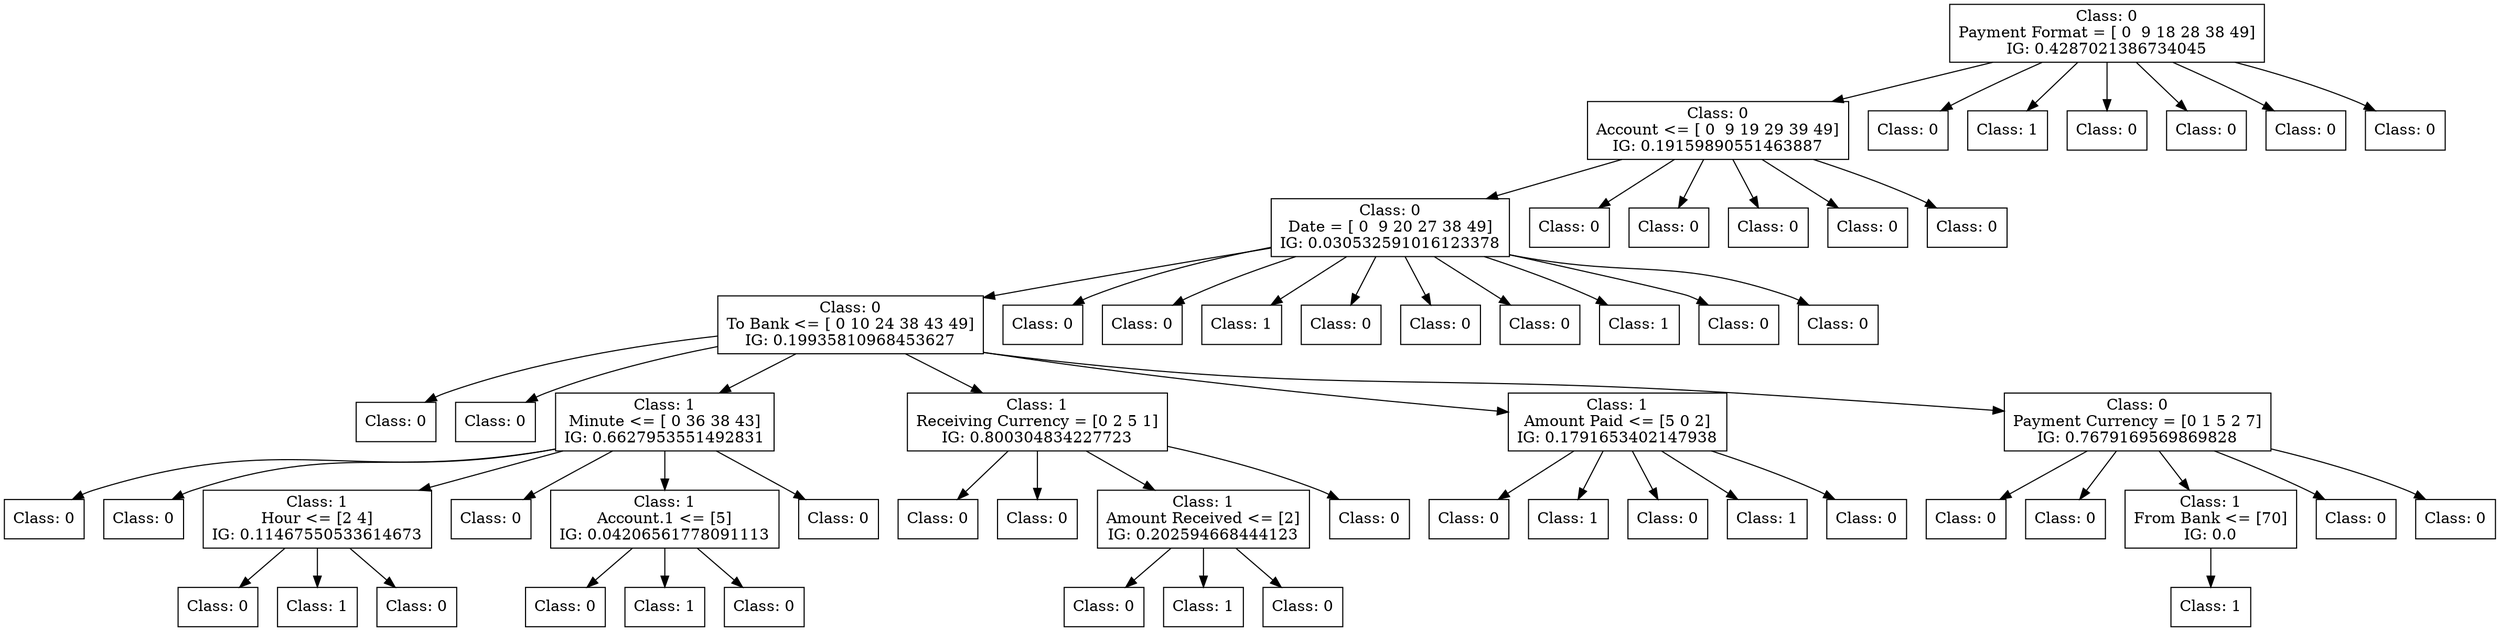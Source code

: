 digraph DecisionTree {
	rankdir=TD;
	node [shape=box];
	2512002167424 [label="Class: 0
Payment Format = [ 0  9 18 28 38 49]
IG: 0.4287021386734045"];
	2509816999616 [label="Class: 0
Account <= [ 0  9 19 29 39 49]
IG: 0.19159890551463887"];
	2512002167424 -> 2509816999616;
	2512002170592 [label="Class: 0
Date = [ 0  9 20 27 38 49]
IG: 0.030532591016123378"];
	2509816999616 -> 2512002170592;
	2512002158688 [label="Class: 0
To Bank <= [ 0 10 24 38 43 49]
IG: 0.19935810968453627"];
	2512002170592 -> 2512002158688;
	2512002166944 [label="Class: 0
"];
	2512002158688 -> 2512002166944;
	2512002155904 [label="Class: 0
"];
	2512002158688 -> 2512002155904;
	2512002168576 [label="Class: 1
Minute <= [ 0 36 38 43]
IG: 0.6627953551492831"];
	2512002158688 -> 2512002168576;
	2512890201904 [label="Class: 0
"];
	2512002168576 -> 2512890201904;
	2512890202288 [label="Class: 0
"];
	2512002168576 -> 2512890202288;
	2512890200368 [label="Class: 1
Hour <= [2 4]
IG: 0.11467550533614673"];
	2512002168576 -> 2512890200368;
	2512890203248 [label="Class: 0
"];
	2512890200368 -> 2512890203248;
	2512890203440 [label="Class: 1
"];
	2512890200368 -> 2512890203440;
	2512890200992 [label="Class: 0
"];
	2512890200368 -> 2512890200992;
	2512890201136 [label="Class: 0
"];
	2512002168576 -> 2512890201136;
	2512890201520 [label="Class: 1
Account.1 <= [5]
IG: 0.04206561778091113"];
	2512002168576 -> 2512890201520;
	2512890204016 [label="Class: 0
"];
	2512890201520 -> 2512890204016;
	2512890204208 [label="Class: 1
"];
	2512890201520 -> 2512890204208;
	2512890201040 [label="Class: 0
"];
	2512890201520 -> 2512890201040;
	2512890201424 [label="Class: 0
"];
	2512002168576 -> 2512890201424;
	2512002168144 [label="Class: 1
Receiving Currency = [0 2 5 1]
IG: 0.800304834227723"];
	2512002158688 -> 2512002168144;
	2512890204592 [label="Class: 0
"];
	2512002168144 -> 2512890204592;
	2512890202096 [label="Class: 0
"];
	2512002168144 -> 2512890202096;
	2512890201376 [label="Class: 1
Amount Received <= [2]
IG: 0.202594668444123"];
	2512002168144 -> 2512890201376;
	2512890205120 [label="Class: 0
"];
	2512890201376 -> 2512890205120;
	2512890205312 [label="Class: 1
"];
	2512890201376 -> 2512890205312;
	2512890204544 [label="Class: 0
"];
	2512890201376 -> 2512890204544;
	2512890200416 [label="Class: 0
"];
	2512002168144 -> 2512890200416;
	2512002166752 [label="Class: 1
Amount Paid <= [5 0 2]
IG: 0.1791653402147938"];
	2512002158688 -> 2512002166752;
	2512890206032 [label="Class: 0
"];
	2512002166752 -> 2512890206032;
	2512890205744 [label="Class: 1
"];
	2512002166752 -> 2512890205744;
	2512890204160 [label="Class: 0
"];
	2512002166752 -> 2512890204160;
	2512890205456 [label="Class: 1
"];
	2512002166752 -> 2512890205456;
	2512890205600 [label="Class: 0
"];
	2512002166752 -> 2512890205600;
	2512002170640 [label="Class: 0
Payment Currency = [0 1 5 2 7]
IG: 0.7679169569869828"];
	2512002158688 -> 2512002170640;
	2512890206368 [label="Class: 0
"];
	2512002170640 -> 2512890206368;
	2512890204688 [label="Class: 0
"];
	2512002170640 -> 2512890204688;
	2512890203536 [label="Class: 1
From Bank <= [70]
IG: 0.0"];
	2512002170640 -> 2512890203536;
	2512890206848 [label="Class: 1
"];
	2512890203536 -> 2512890206848;
	2512890204256 [label="Class: 0
"];
	2512002170640 -> 2512890204256;
	2512890205264 [label="Class: 0
"];
	2512002170640 -> 2512890205264;
	2512002165072 [label="Class: 0
"];
	2512002170592 -> 2512002165072;
	2512002167664 [label="Class: 0
"];
	2512002170592 -> 2512002167664;
	2512002164832 [label="Class: 1
"];
	2512002170592 -> 2512002164832;
	2512002168432 [label="Class: 0
"];
	2512002170592 -> 2512002168432;
	2512002170112 [label="Class: 0
"];
	2512002170592 -> 2512002170112;
	2512002155472 [label="Class: 0
"];
	2512002170592 -> 2512002155472;
	2512002167568 [label="Class: 1
"];
	2512002170592 -> 2512002167568;
	2512002155568 [label="Class: 0
"];
	2512002170592 -> 2512002155568;
	2512002170016 [label="Class: 0
"];
	2512002170592 -> 2512002170016;
	2512002170544 [label="Class: 0
"];
	2509816999616 -> 2512002170544;
	2512002170400 [label="Class: 0
"];
	2509816999616 -> 2512002170400;
	2512002159168 [label="Class: 0
"];
	2509816999616 -> 2512002159168;
	2512002169920 [label="Class: 0
"];
	2509816999616 -> 2512002169920;
	2512002166560 [label="Class: 0
"];
	2509816999616 -> 2512002166560;
	2512002156864 [label="Class: 0
"];
	2512002167424 -> 2512002156864;
	2512002156144 [label="Class: 1
"];
	2512002167424 -> 2512002156144;
	2512002169632 [label="Class: 0
"];
	2512002167424 -> 2512002169632;
	2512002156000 [label="Class: 0
"];
	2512002167424 -> 2512002156000;
	2512002165840 [label="Class: 0
"];
	2512002167424 -> 2512002165840;
	2512002167088 [label="Class: 0
"];
	2512002167424 -> 2512002167088;
}
